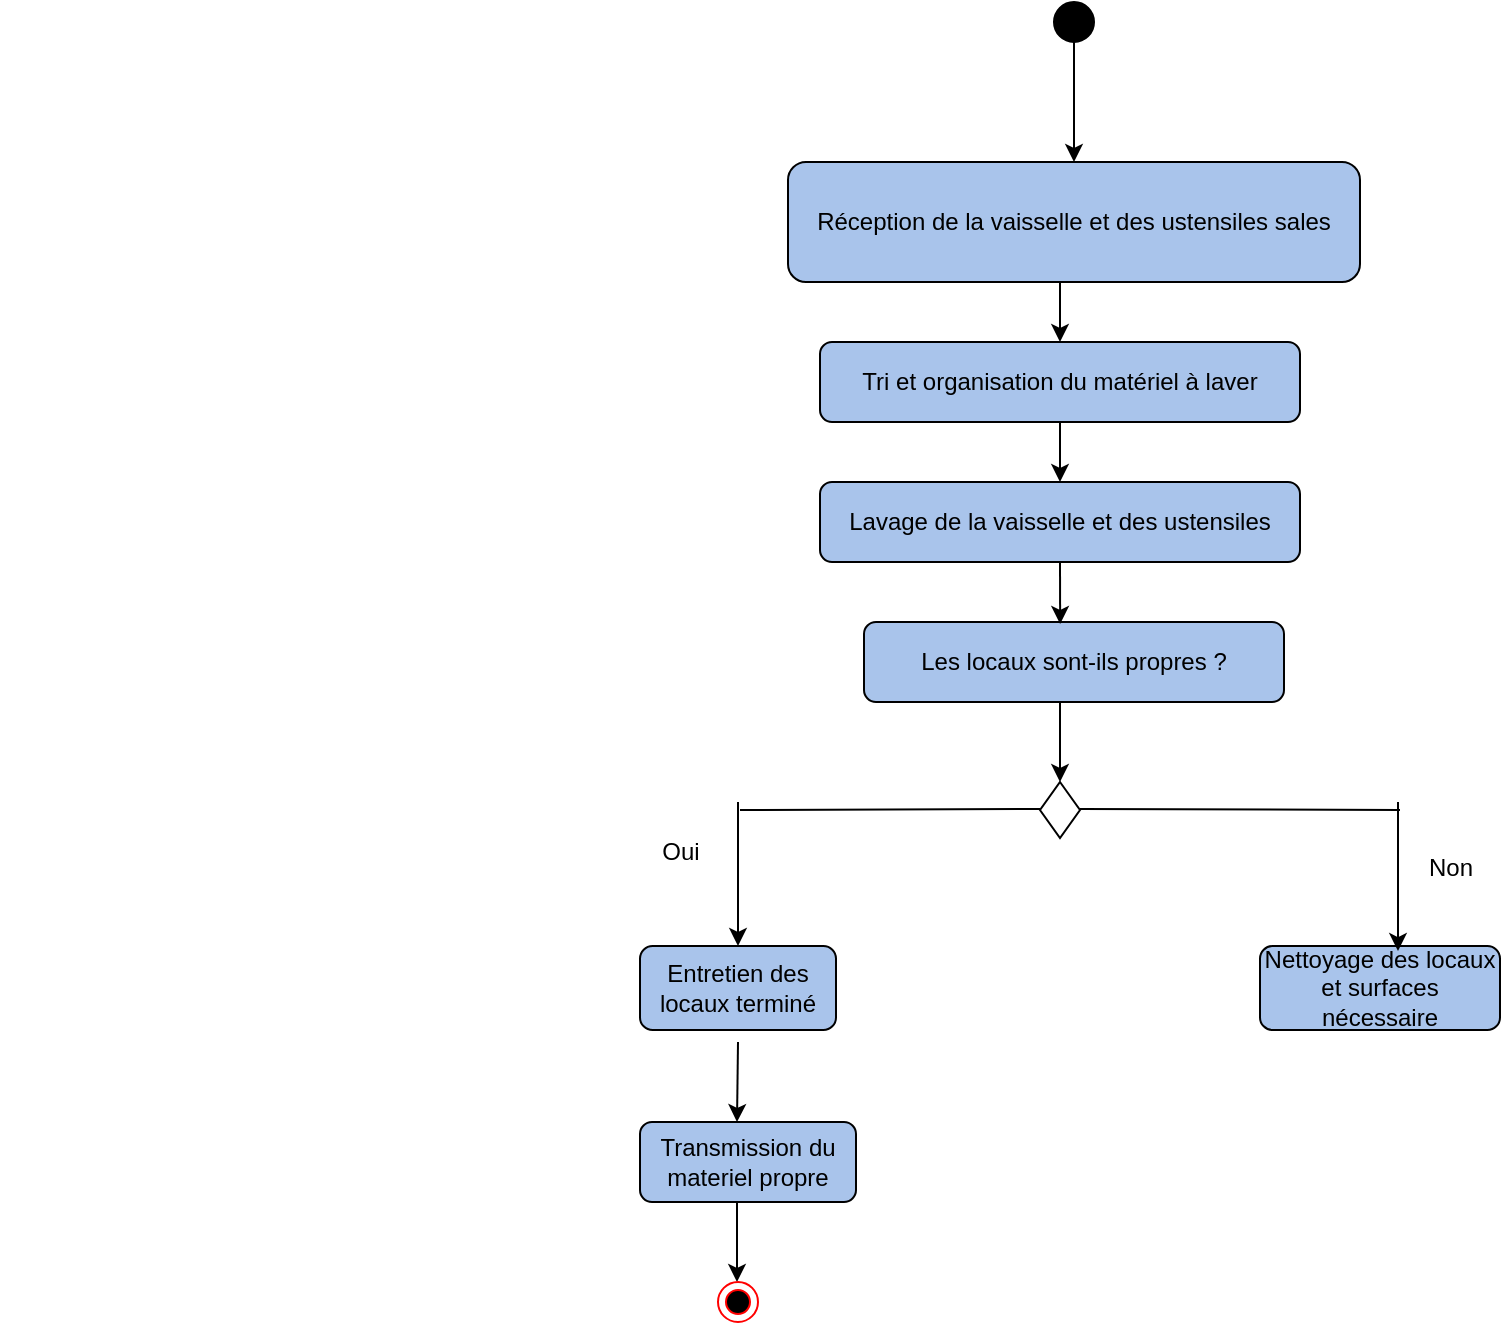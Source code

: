 <mxfile version="24.7.17">
  <diagram name="Page-1" id="Y3Z-4fJAVwetFIszq6zZ">
    <mxGraphModel dx="1021" dy="1675" grid="1" gridSize="10" guides="1" tooltips="1" connect="1" arrows="1" fold="1" page="1" pageScale="1" pageWidth="827" pageHeight="1169" math="0" shadow="0">
      <root>
        <mxCell id="0" />
        <mxCell id="1" parent="0" />
        <mxCell id="HQkyOGOHkO0ZdwTNHG3f-1" value="&lt;div&gt;&lt;br&gt;&lt;/div&gt;" style="text;html=1;align=center;verticalAlign=middle;resizable=0;points=[];autosize=1;strokeColor=none;fillColor=none;" parent="1" vertex="1">
          <mxGeometry x="20" y="98" width="20" height="30" as="geometry" />
        </mxCell>
        <mxCell id="HQkyOGOHkO0ZdwTNHG3f-2" value="&lt;span style=&quot;text-wrap: nowrap;&quot;&gt;Réception de la vaisselle et des ustensiles sales&lt;/span&gt;" style="rounded=1;whiteSpace=wrap;html=1;fillColor=#A9C4EB;" parent="1" vertex="1">
          <mxGeometry x="414" y="-10" width="286" height="60" as="geometry" />
        </mxCell>
        <mxCell id="HQkyOGOHkO0ZdwTNHG3f-3" value="&lt;span style=&quot;text-wrap: nowrap;&quot;&gt;Tri et organisation du matériel à laver&lt;/span&gt;" style="rounded=1;whiteSpace=wrap;html=1;fillColor=#A9C4EB;" parent="1" vertex="1">
          <mxGeometry x="430" y="80" width="240" height="40" as="geometry" />
        </mxCell>
        <mxCell id="HQkyOGOHkO0ZdwTNHG3f-4" value="&lt;span style=&quot;text-wrap: nowrap;&quot;&gt;Lavage de la vaisselle et des ustensiles&lt;/span&gt;" style="rounded=1;whiteSpace=wrap;html=1;fillColor=#A9C4EB;" parent="1" vertex="1">
          <mxGeometry x="430" y="150" width="240" height="40" as="geometry" />
        </mxCell>
        <mxCell id="HQkyOGOHkO0ZdwTNHG3f-5" value="&lt;span style=&quot;text-wrap: nowrap;&quot;&gt;Les locaux sont-ils propres ?&lt;/span&gt;" style="rounded=1;whiteSpace=wrap;html=1;fillColor=#A9C4EB;" parent="1" vertex="1">
          <mxGeometry x="452" y="220" width="210" height="40" as="geometry" />
        </mxCell>
        <mxCell id="HQkyOGOHkO0ZdwTNHG3f-6" value="" style="endArrow=none;html=1;rounded=0;" parent="1" edge="1">
          <mxGeometry width="50" height="50" relative="1" as="geometry">
            <mxPoint x="560" y="313.5" as="sourcePoint" />
            <mxPoint x="720" y="314" as="targetPoint" />
          </mxGeometry>
        </mxCell>
        <mxCell id="HQkyOGOHkO0ZdwTNHG3f-7" value="" style="endArrow=none;html=1;rounded=0;" parent="1" edge="1">
          <mxGeometry width="50" height="50" relative="1" as="geometry">
            <mxPoint x="390" y="314" as="sourcePoint" />
            <mxPoint x="540" y="313.5" as="targetPoint" />
          </mxGeometry>
        </mxCell>
        <mxCell id="HQkyOGOHkO0ZdwTNHG3f-8" value="Entretien des locaux terminé" style="rounded=1;whiteSpace=wrap;html=1;fillColor=#A9C4EB;" parent="1" vertex="1">
          <mxGeometry x="340" y="382" width="98" height="42" as="geometry" />
        </mxCell>
        <mxCell id="HQkyOGOHkO0ZdwTNHG3f-9" value="Nettoyage des locaux et surfaces nécessaire" style="rounded=1;whiteSpace=wrap;html=1;fillColor=#A9C4EB;" parent="1" vertex="1">
          <mxGeometry x="650" y="382" width="120" height="42" as="geometry" />
        </mxCell>
        <mxCell id="HQkyOGOHkO0ZdwTNHG3f-10" value="" style="endArrow=classic;html=1;rounded=0;entryX=0.5;entryY=0;entryDx=0;entryDy=0;" parent="1" target="HQkyOGOHkO0ZdwTNHG3f-8" edge="1">
          <mxGeometry width="50" height="50" relative="1" as="geometry">
            <mxPoint x="389" y="310" as="sourcePoint" />
            <mxPoint x="440" y="190" as="targetPoint" />
          </mxGeometry>
        </mxCell>
        <mxCell id="HQkyOGOHkO0ZdwTNHG3f-11" value="" style="endArrow=classic;html=1;rounded=0;entryX=0.575;entryY=0.06;entryDx=0;entryDy=0;entryPerimeter=0;" parent="1" target="HQkyOGOHkO0ZdwTNHG3f-9" edge="1">
          <mxGeometry width="50" height="50" relative="1" as="geometry">
            <mxPoint x="719" y="310" as="sourcePoint" />
            <mxPoint x="770" y="190" as="targetPoint" />
          </mxGeometry>
        </mxCell>
        <mxCell id="HQkyOGOHkO0ZdwTNHG3f-12" value="" style="endArrow=classic;html=1;rounded=0;" parent="1" edge="1">
          <mxGeometry width="50" height="50" relative="1" as="geometry">
            <mxPoint x="389" y="430" as="sourcePoint" />
            <mxPoint x="388.5" y="470" as="targetPoint" />
          </mxGeometry>
        </mxCell>
        <mxCell id="HQkyOGOHkO0ZdwTNHG3f-13" value="Transmission du materiel propre" style="rounded=1;whiteSpace=wrap;html=1;fillColor=#A9C4EB;" parent="1" vertex="1">
          <mxGeometry x="340" y="470" width="108" height="40" as="geometry" />
        </mxCell>
        <mxCell id="HQkyOGOHkO0ZdwTNHG3f-14" value="" style="endArrow=classic;html=1;rounded=0;entryX=0.467;entryY=0.025;entryDx=0;entryDy=0;entryPerimeter=0;" parent="1" target="HQkyOGOHkO0ZdwTNHG3f-5" edge="1">
          <mxGeometry width="50" height="50" relative="1" as="geometry">
            <mxPoint x="550" y="190" as="sourcePoint" />
            <mxPoint x="600" y="140" as="targetPoint" />
          </mxGeometry>
        </mxCell>
        <mxCell id="HQkyOGOHkO0ZdwTNHG3f-15" value="" style="endArrow=classic;html=1;rounded=0;" parent="1" target="HQkyOGOHkO0ZdwTNHG3f-4" edge="1">
          <mxGeometry width="50" height="50" relative="1" as="geometry">
            <mxPoint x="550" y="120" as="sourcePoint" />
            <mxPoint x="600" y="70" as="targetPoint" />
          </mxGeometry>
        </mxCell>
        <mxCell id="HQkyOGOHkO0ZdwTNHG3f-16" value="" style="endArrow=classic;html=1;rounded=0;entryX=0.5;entryY=0;entryDx=0;entryDy=0;" parent="1" target="HQkyOGOHkO0ZdwTNHG3f-3" edge="1">
          <mxGeometry width="50" height="50" relative="1" as="geometry">
            <mxPoint x="550" y="50" as="sourcePoint" />
            <mxPoint x="600" as="targetPoint" />
          </mxGeometry>
        </mxCell>
        <mxCell id="HQkyOGOHkO0ZdwTNHG3f-17" value="" style="ellipse;whiteSpace=wrap;html=1;aspect=fixed;fillColor=#000000;" parent="1" vertex="1">
          <mxGeometry x="547" y="-90" width="20" height="20" as="geometry" />
        </mxCell>
        <mxCell id="HQkyOGOHkO0ZdwTNHG3f-18" value="" style="endArrow=classic;html=1;rounded=0;entryX=0.5;entryY=0;entryDx=0;entryDy=0;" parent="1" target="HQkyOGOHkO0ZdwTNHG3f-2" edge="1">
          <mxGeometry width="50" height="50" relative="1" as="geometry">
            <mxPoint x="557" y="-70" as="sourcePoint" />
            <mxPoint x="610" y="-120" as="targetPoint" />
            <Array as="points">
              <mxPoint x="557" y="-50" />
            </Array>
          </mxGeometry>
        </mxCell>
        <mxCell id="HQkyOGOHkO0ZdwTNHG3f-20" value="" style="endArrow=classic;html=1;rounded=0;" parent="1" edge="1">
          <mxGeometry width="50" height="50" relative="1" as="geometry">
            <mxPoint x="388.5" y="510" as="sourcePoint" />
            <mxPoint x="388.5" y="550" as="targetPoint" />
          </mxGeometry>
        </mxCell>
        <mxCell id="HQkyOGOHkO0ZdwTNHG3f-21" value="" style="ellipse;html=1;shape=endState;fillColor=#000000;strokeColor=#ff0000;" parent="1" vertex="1">
          <mxGeometry x="379" y="550" width="20" height="20" as="geometry" />
        </mxCell>
        <mxCell id="HQkyOGOHkO0ZdwTNHG3f-23" value="Oui" style="text;html=1;align=center;verticalAlign=middle;resizable=0;points=[];autosize=1;strokeColor=none;fillColor=none;" parent="1" vertex="1">
          <mxGeometry x="340" y="320" width="40" height="30" as="geometry" />
        </mxCell>
        <mxCell id="HQkyOGOHkO0ZdwTNHG3f-24" value="Non" style="text;html=1;align=center;verticalAlign=middle;resizable=0;points=[];autosize=1;strokeColor=none;fillColor=none;" parent="1" vertex="1">
          <mxGeometry x="720" y="328" width="50" height="30" as="geometry" />
        </mxCell>
        <mxCell id="TfUxGbh82LSkthN3wgE9-3" value="" style="endArrow=classic;html=1;rounded=0;entryX=0.5;entryY=0;entryDx=0;entryDy=0;" parent="1" target="TfUxGbh82LSkthN3wgE9-4" edge="1">
          <mxGeometry width="50" height="50" relative="1" as="geometry">
            <mxPoint x="550" y="260" as="sourcePoint" />
            <mxPoint x="550" y="296" as="targetPoint" />
          </mxGeometry>
        </mxCell>
        <mxCell id="TfUxGbh82LSkthN3wgE9-4" value="" style="rhombus;whiteSpace=wrap;html=1;" parent="1" vertex="1">
          <mxGeometry x="540" y="300" width="20" height="28" as="geometry" />
        </mxCell>
      </root>
    </mxGraphModel>
  </diagram>
</mxfile>
